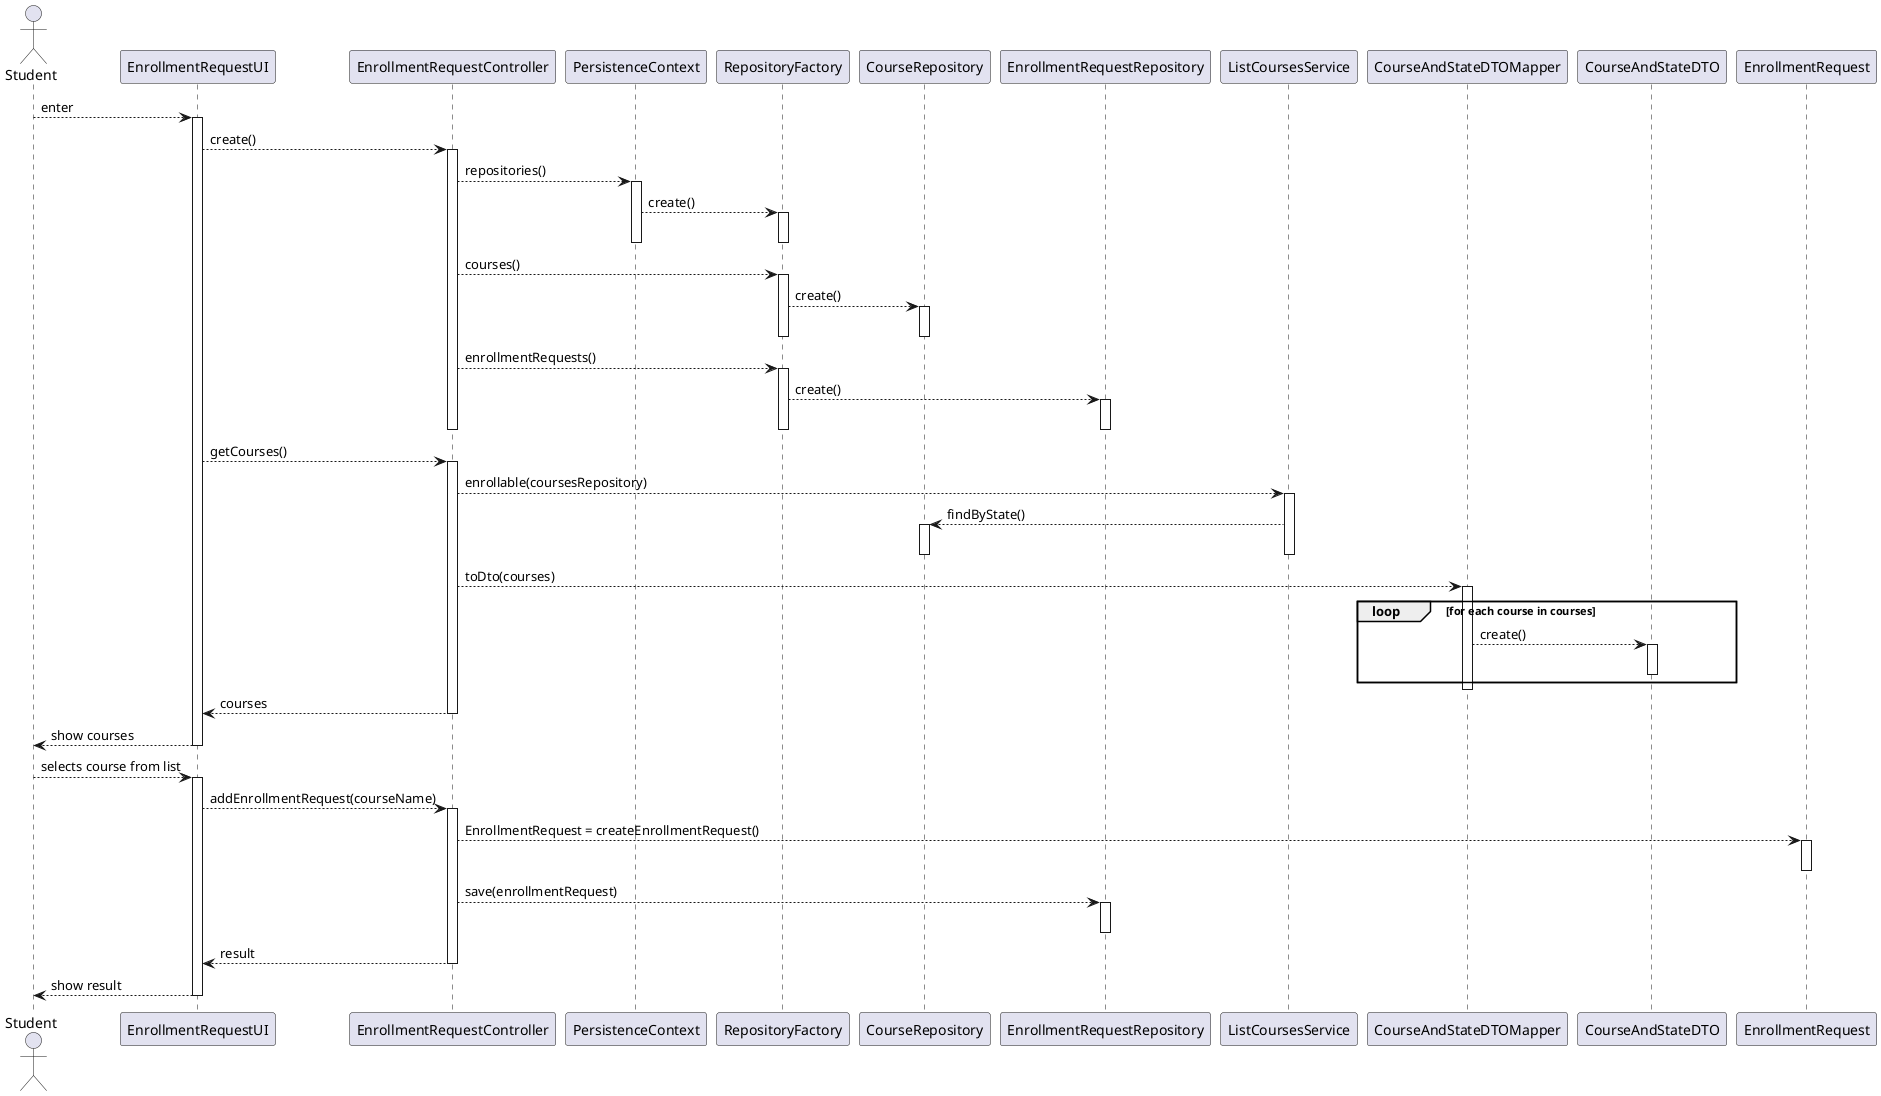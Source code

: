 @startuml

actor Student as user
participant EnrollmentRequestUI as ui
participant EnrollmentRequestController as ctrl

participant PersistenceContext as ctx
participant RepositoryFactory as rep_fac
participant CourseRepository as course_repo
participant EnrollmentRequestRepository as enrollment_request_repo

participant ListCoursesService as courses_svc

participant CourseAndStateDTOMapper as mapper
participant CourseAndStateDTO as dto

participant EnrollmentRequest as enrollment_request

user --> ui: enter

activate ui
    ui --> ctrl: create()
    activate ctrl
        ctrl --> ctx: repositories()
        activate ctx
            ctx --> rep_fac: create()
            activate rep_fac
            deactivate rep_fac
        deactivate ctx

        ctrl --> rep_fac: courses()
        activate rep_fac
            rep_fac --> course_repo: create()
            activate course_repo
            deactivate course_repo
        deactivate rep_fac
        ctrl --> rep_fac : enrollmentRequests()
        activate rep_fac
            rep_fac --> enrollment_request_repo: create()
            activate enrollment_request_repo
            deactivate enrollment_request_repo
        deactivate rep_fac
    deactivate ctrl

    ui --> ctrl: getCourses()
    activate ctrl
        ctrl --> courses_svc: enrollable(coursesRepository)
        activate courses_svc
            courses_svc --> course_repo: findByState()
            activate course_repo
            deactivate course_repo
        deactivate courses_svc

        ctrl --> mapper: toDto(courses)
        activate mapper
            loop for each course in courses
                mapper --> dto: create()
                activate dto
                deactivate dto
            end loop
        deactivate mapper
        ctrl --> ui: courses
    deactivate ctrl


    ui --> user: show courses
deactivate ui

user --> ui: selects course from list
activate ui
    ui --> ctrl: addEnrollmentRequest(courseName)
    activate ctrl
        ctrl ---> enrollment_request: EnrollmentRequest = createEnrollmentRequest()
        activate enrollment_request
        deactivate enrollment_request

        ctrl --> enrollment_request_repo: save(enrollmentRequest)
        activate enrollment_request_repo
        deactivate enrollment_request_repo

        ctrl --> ui: result
    deactivate ctrl

    ui --> user: show result
deactivate ui
@enduml